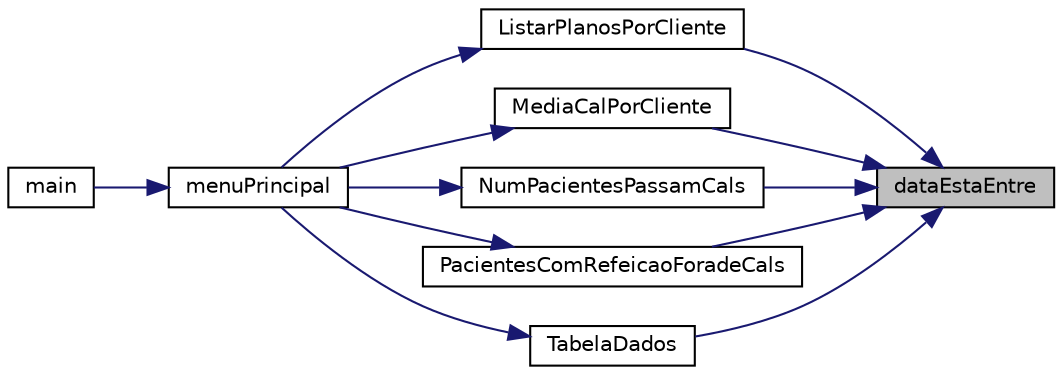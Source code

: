 digraph "dataEstaEntre"
{
 // LATEX_PDF_SIZE
  edge [fontname="Helvetica",fontsize="10",labelfontname="Helvetica",labelfontsize="10"];
  node [fontname="Helvetica",fontsize="10",shape=record];
  rankdir="RL";
  Node1 [label="dataEstaEntre",height=0.2,width=0.4,color="black", fillcolor="grey75", style="filled", fontcolor="black",tooltip="Função que valida se a data está entre outras duas datas."];
  Node1 -> Node2 [dir="back",color="midnightblue",fontsize="10",style="solid",fontname="Helvetica"];
  Node2 [label="ListarPlanosPorCliente",height=0.2,width=0.4,color="black", fillcolor="white", style="filled",URL="$Plano_8c.html#ac993883c82378d588ddb7d0741e6ab20",tooltip="Função para listar Planos que estão entre 2 datas pedidas e que são de uma certa refeição."];
  Node2 -> Node3 [dir="back",color="midnightblue",fontsize="10",style="solid",fontname="Helvetica"];
  Node3 [label="menuPrincipal",height=0.2,width=0.4,color="black", fillcolor="white", style="filled",URL="$ListaLigada_8c.html#a0bb74a8b4a29008967c6d101ddd60701",tooltip="Função que imprime o menu do programa."];
  Node3 -> Node4 [dir="back",color="midnightblue",fontsize="10",style="solid",fontname="Helvetica"];
  Node4 [label="main",height=0.2,width=0.4,color="black", fillcolor="white", style="filled",URL="$main_8c.html#a0ddf1224851353fc92bfbff6f499fa97",tooltip="Função principal que vai correr outras funções como (Ler base de dados / Menu Principal / Guardar Bas..."];
  Node1 -> Node5 [dir="back",color="midnightblue",fontsize="10",style="solid",fontname="Helvetica"];
  Node5 [label="MediaCalPorCliente",height=0.2,width=0.4,color="black", fillcolor="white", style="filled",URL="$Plano_8c.html#a5185846953b43d669f6deb0e55746e30",tooltip="Função que faz a media de calorias de todos os clientes entre 2 datas pedidas."];
  Node5 -> Node3 [dir="back",color="midnightblue",fontsize="10",style="solid",fontname="Helvetica"];
  Node1 -> Node6 [dir="back",color="midnightblue",fontsize="10",style="solid",fontname="Helvetica"];
  Node6 [label="NumPacientesPassamCals",height=0.2,width=0.4,color="black", fillcolor="white", style="filled",URL="$Alimentos_8c.html#ae6a431d547c0e05d08279e6ff6ef037a",tooltip="Função que vê quantos Pacientes passaram o numero de calorias introduzidas."];
  Node6 -> Node3 [dir="back",color="midnightblue",fontsize="10",style="solid",fontname="Helvetica"];
  Node1 -> Node7 [dir="back",color="midnightblue",fontsize="10",style="solid",fontname="Helvetica"];
  Node7 [label="PacientesComRefeicaoForadeCals",height=0.2,width=0.4,color="black", fillcolor="white", style="filled",URL="$Alimentos_8c.html#ac7e656c872ef5ff9b79ee973109652e6",tooltip="Função que Lista todos os Pacientes fora de Calorias em uma certa refeição, por ordem decrescente."];
  Node7 -> Node3 [dir="back",color="midnightblue",fontsize="10",style="solid",fontname="Helvetica"];
  Node1 -> Node8 [dir="back",color="midnightblue",fontsize="10",style="solid",fontname="Helvetica"];
  Node8 [label="TabelaDados",height=0.2,width=0.4,color="black", fillcolor="white", style="filled",URL="$Plano_8c.html#a1914087d94492bf067a261390d412c8b",tooltip="Função que faz uma tabela com todos os Planos e com as calorias consumidas."];
  Node8 -> Node3 [dir="back",color="midnightblue",fontsize="10",style="solid",fontname="Helvetica"];
}
